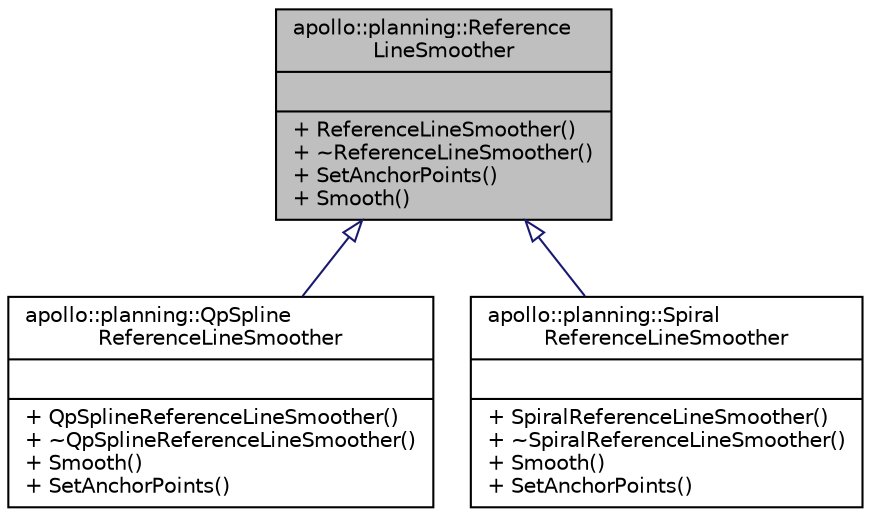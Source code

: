 digraph "apollo::planning::ReferenceLineSmoother"
{
  edge [fontname="Helvetica",fontsize="10",labelfontname="Helvetica",labelfontsize="10"];
  node [fontname="Helvetica",fontsize="10",shape=record];
  Node1 [label="{apollo::planning::Reference\lLineSmoother\n||+ ReferenceLineSmoother()\l+ ~ReferenceLineSmoother()\l+ SetAnchorPoints()\l+ Smooth()\l}",height=0.2,width=0.4,color="black", fillcolor="grey75", style="filled" fontcolor="black"];
  Node1 -> Node2 [dir="back",color="midnightblue",fontsize="10",style="solid",arrowtail="onormal",fontname="Helvetica"];
  Node2 [label="{apollo::planning::QpSpline\lReferenceLineSmoother\n||+ QpSplineReferenceLineSmoother()\l+ ~QpSplineReferenceLineSmoother()\l+ Smooth()\l+ SetAnchorPoints()\l}",height=0.2,width=0.4,color="black", fillcolor="white", style="filled",URL="$classapollo_1_1planning_1_1QpSplineReferenceLineSmoother.html"];
  Node1 -> Node3 [dir="back",color="midnightblue",fontsize="10",style="solid",arrowtail="onormal",fontname="Helvetica"];
  Node3 [label="{apollo::planning::Spiral\lReferenceLineSmoother\n||+ SpiralReferenceLineSmoother()\l+ ~SpiralReferenceLineSmoother()\l+ Smooth()\l+ SetAnchorPoints()\l}",height=0.2,width=0.4,color="black", fillcolor="white", style="filled",URL="$classapollo_1_1planning_1_1SpiralReferenceLineSmoother.html"];
}
